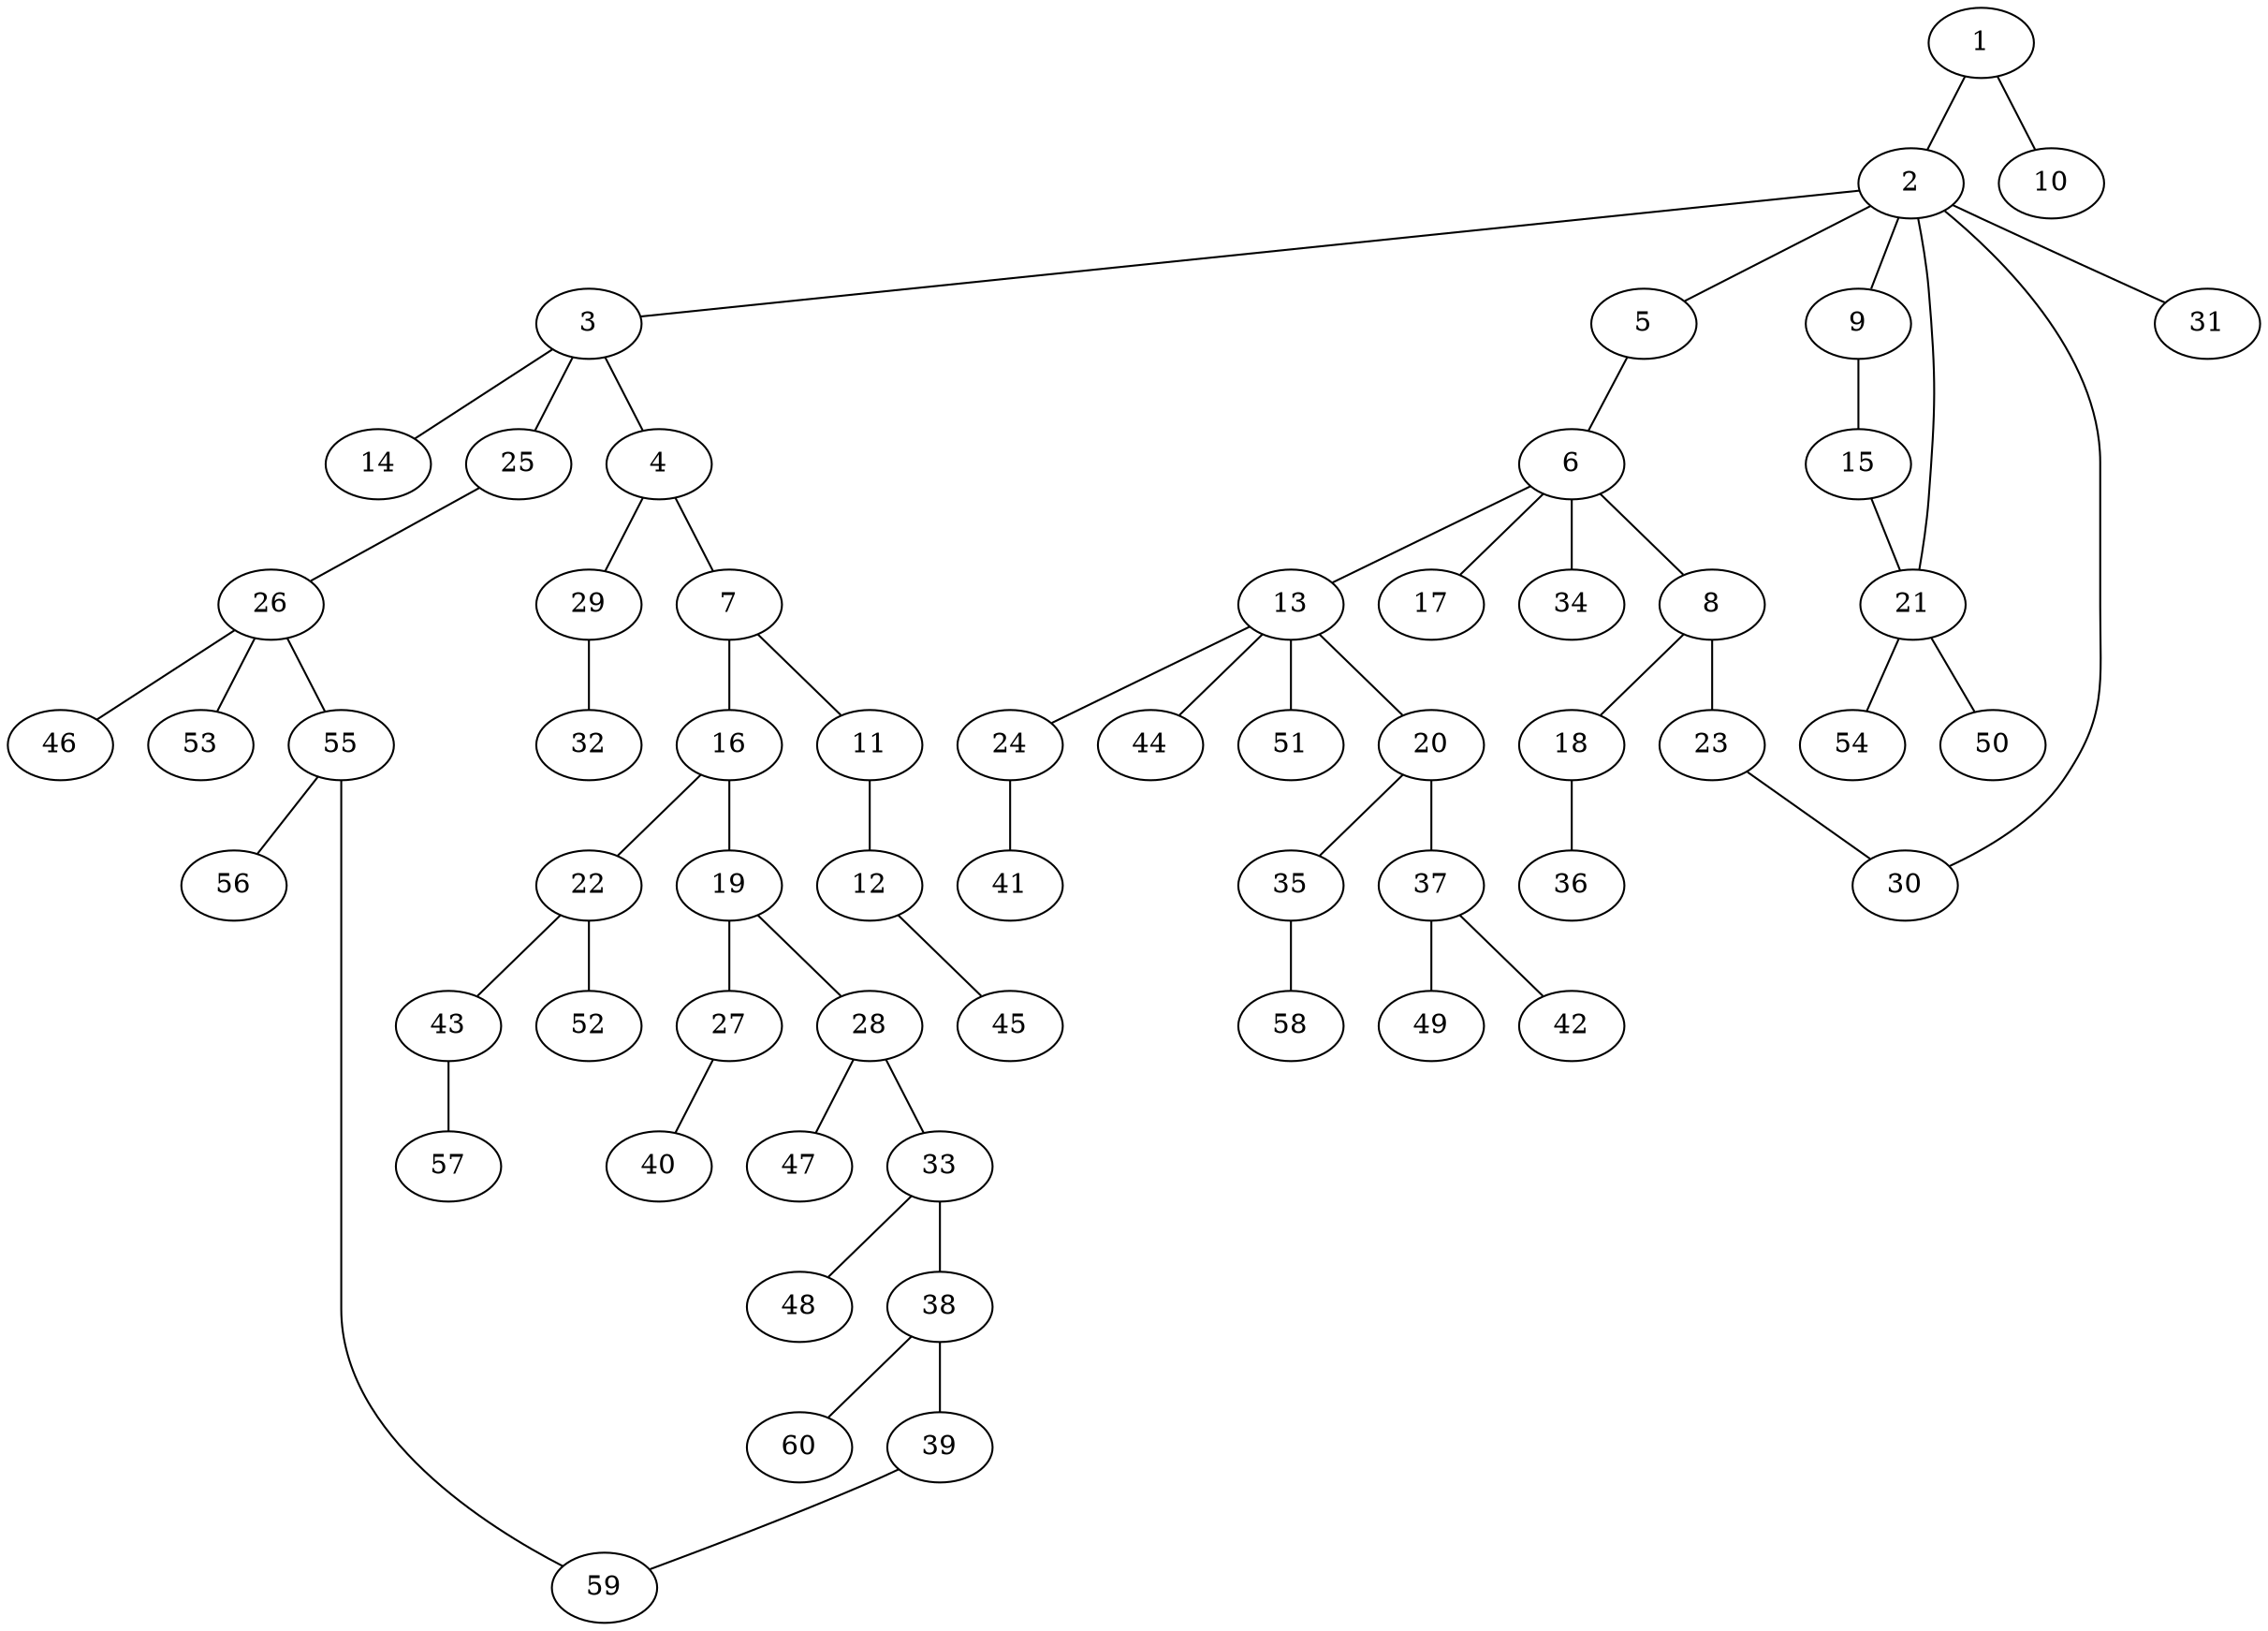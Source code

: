 graph graphname {1--2
1--10
2--3
2--5
2--9
2--21
2--30
2--31
3--4
3--14
3--25
4--7
4--29
5--6
6--8
6--13
6--17
6--34
7--11
7--16
8--18
8--23
9--15
11--12
12--45
13--20
13--24
13--44
13--51
15--21
16--19
16--22
18--36
19--27
19--28
20--35
20--37
21--50
21--54
22--43
22--52
23--30
24--41
25--26
26--46
26--53
26--55
27--40
28--33
28--47
29--32
33--38
33--48
35--58
37--42
37--49
38--39
38--60
39--59
43--57
55--56
55--59
}